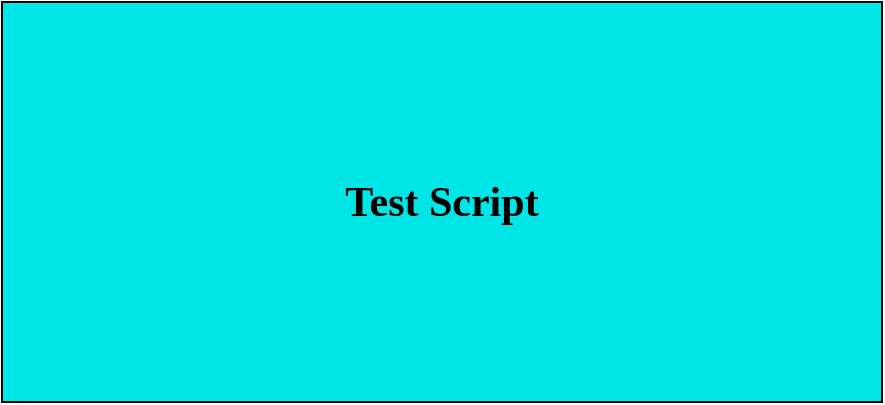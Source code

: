 <mxfile version="12.9.3" type="device"><diagram id="PbF1DqgBNKxCp6klv0tA" name="Page-1"><mxGraphModel dx="1209" dy="689" grid="1" gridSize="10" guides="1" tooltips="1" connect="1" arrows="1" fold="1" page="1" pageScale="1" pageWidth="850" pageHeight="1100" math="0" shadow="0"><root><mxCell id="0"/><mxCell id="1" parent="0"/><mxCell id="gXepN27R7jksDhVuWhDc-1" value="" style="rounded=0;whiteSpace=wrap;html=1;fillColor=#00E6E6;" vertex="1" parent="1"><mxGeometry x="40" y="40" width="440" height="200" as="geometry"/></mxCell><mxCell id="gXepN27R7jksDhVuWhDc-3" value="&lt;font face=&quot;Tahoma&quot;&gt;&lt;span style=&quot;font-size: 21px&quot;&gt;&lt;b&gt;Test Script&lt;/b&gt;&lt;/span&gt;&lt;/font&gt;" style="text;html=1;strokeColor=none;fillColor=none;align=center;verticalAlign=middle;whiteSpace=wrap;rounded=0;" vertex="1" parent="1"><mxGeometry x="70" y="110" width="380" height="60" as="geometry"/></mxCell></root></mxGraphModel></diagram></mxfile>